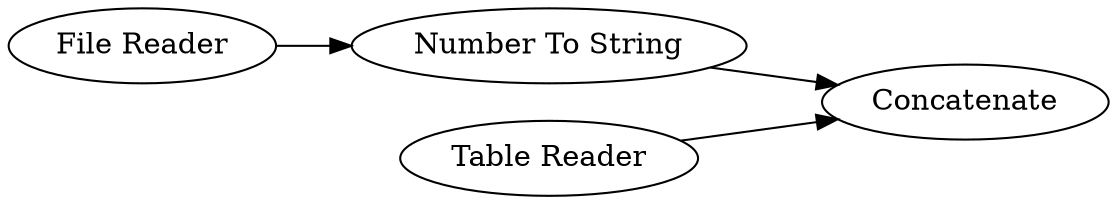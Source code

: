 digraph {
	284 [label="File Reader"]
	288 [label="Table Reader"]
	289 [label=Concatenate]
	300 [label="Number To String"]
	284 -> 300
	288 -> 289
	300 -> 289
	rankdir=LR
}
